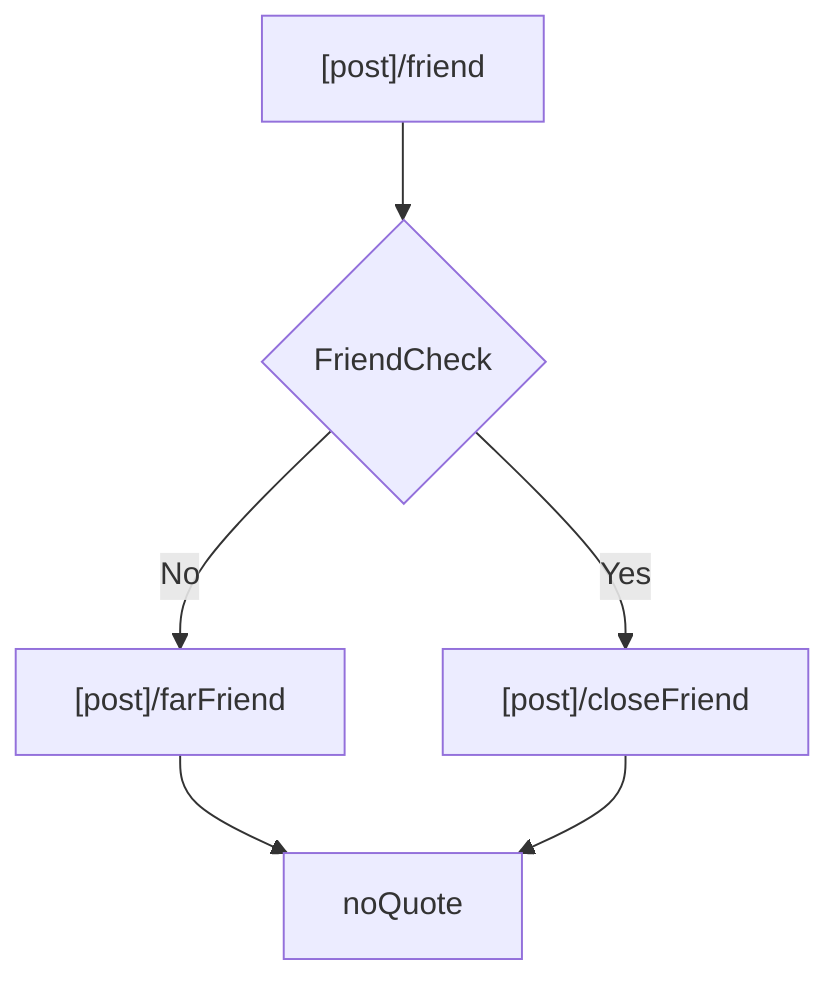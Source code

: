 flowchart TD
    A["[post]/friend"] --> B{FriendCheck}
    B --> |Yes| C["[post]/closeFriend"]
    B --> |No| D["[post]/farFriend"]
    D --> E[noQuote]
    C --> E